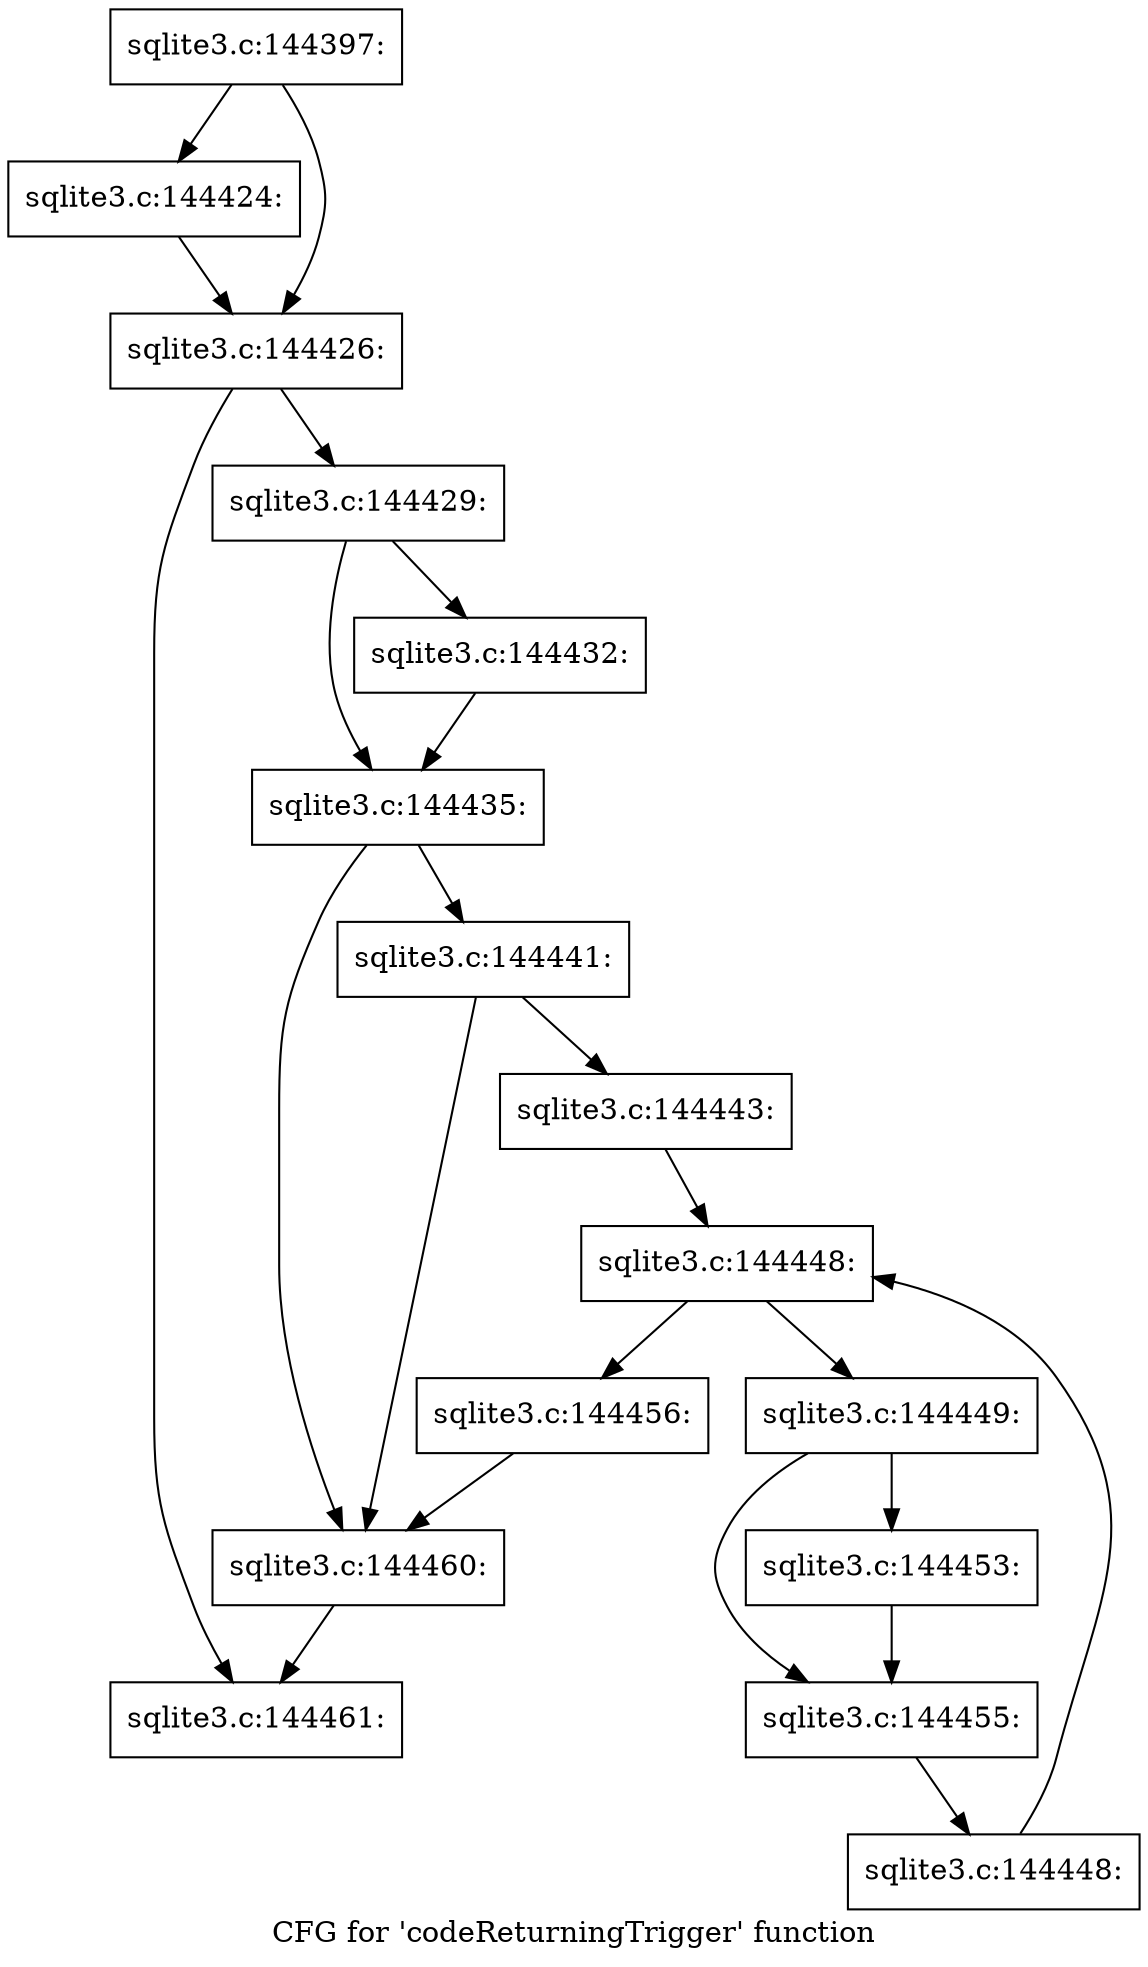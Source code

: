 digraph "CFG for 'codeReturningTrigger' function" {
	label="CFG for 'codeReturningTrigger' function";

	Node0x55c0f9dbbee0 [shape=record,label="{sqlite3.c:144397:}"];
	Node0x55c0f9dbbee0 -> Node0x55c0f9dc4f70;
	Node0x55c0f9dbbee0 -> Node0x55c0f9dc4fc0;
	Node0x55c0f9dc4f70 [shape=record,label="{sqlite3.c:144424:}"];
	Node0x55c0f9dc4f70 -> Node0x55c0f9dc4fc0;
	Node0x55c0f9dc4fc0 [shape=record,label="{sqlite3.c:144426:}"];
	Node0x55c0f9dc4fc0 -> Node0x55c0f9dc6230;
	Node0x55c0f9dc4fc0 -> Node0x55c0f650b7b0;
	Node0x55c0f650b7b0 [shape=record,label="{sqlite3.c:144429:}"];
	Node0x55c0f650b7b0 -> Node0x55c0f9dc6da0;
	Node0x55c0f650b7b0 -> Node0x55c0f9dc6df0;
	Node0x55c0f9dc6da0 [shape=record,label="{sqlite3.c:144432:}"];
	Node0x55c0f9dc6da0 -> Node0x55c0f9dc6df0;
	Node0x55c0f9dc6df0 [shape=record,label="{sqlite3.c:144435:}"];
	Node0x55c0f9dc6df0 -> Node0x55c0f9dc8b40;
	Node0x55c0f9dc6df0 -> Node0x55c0f9dc8af0;
	Node0x55c0f9dc8b40 [shape=record,label="{sqlite3.c:144441:}"];
	Node0x55c0f9dc8b40 -> Node0x55c0f9dc8af0;
	Node0x55c0f9dc8b40 -> Node0x55c0f9dc8aa0;
	Node0x55c0f9dc8aa0 [shape=record,label="{sqlite3.c:144443:}"];
	Node0x55c0f9dc8aa0 -> Node0x55c0f9dcab60;
	Node0x55c0f9dcab60 [shape=record,label="{sqlite3.c:144448:}"];
	Node0x55c0f9dcab60 -> Node0x55c0f9dcad80;
	Node0x55c0f9dcab60 -> Node0x55c0f9dca9b0;
	Node0x55c0f9dcad80 [shape=record,label="{sqlite3.c:144449:}"];
	Node0x55c0f9dcad80 -> Node0x55c0f9dcbe50;
	Node0x55c0f9dcad80 -> Node0x55c0f9dcbea0;
	Node0x55c0f9dcbe50 [shape=record,label="{sqlite3.c:144453:}"];
	Node0x55c0f9dcbe50 -> Node0x55c0f9dcbea0;
	Node0x55c0f9dcbea0 [shape=record,label="{sqlite3.c:144455:}"];
	Node0x55c0f9dcbea0 -> Node0x55c0f9dcacf0;
	Node0x55c0f9dcacf0 [shape=record,label="{sqlite3.c:144448:}"];
	Node0x55c0f9dcacf0 -> Node0x55c0f9dcab60;
	Node0x55c0f9dca9b0 [shape=record,label="{sqlite3.c:144456:}"];
	Node0x55c0f9dca9b0 -> Node0x55c0f9dc8af0;
	Node0x55c0f9dc8af0 [shape=record,label="{sqlite3.c:144460:}"];
	Node0x55c0f9dc8af0 -> Node0x55c0f9dc6230;
	Node0x55c0f9dc6230 [shape=record,label="{sqlite3.c:144461:}"];
}
